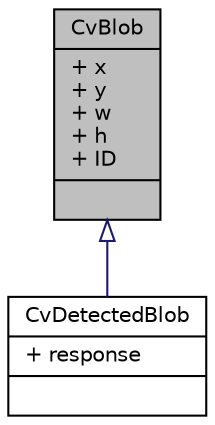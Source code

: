 digraph "CvBlob"
{
 // LATEX_PDF_SIZE
  edge [fontname="Helvetica",fontsize="10",labelfontname="Helvetica",labelfontsize="10"];
  node [fontname="Helvetica",fontsize="10",shape=record];
  Node1 [label="{CvBlob\n|+ x\l+ y\l+ w\l+ h\l+ ID\l|}",height=0.2,width=0.4,color="black", fillcolor="grey75", style="filled", fontcolor="black",tooltip=" "];
  Node1 -> Node2 [dir="back",color="midnightblue",fontsize="10",style="solid",arrowtail="onormal",fontname="Helvetica"];
  Node2 [label="{CvDetectedBlob\n|+ response\l|}",height=0.2,width=0.4,color="black", fillcolor="white", style="filled",URL="$struct_cv_detected_blob.html",tooltip=" "];
}
